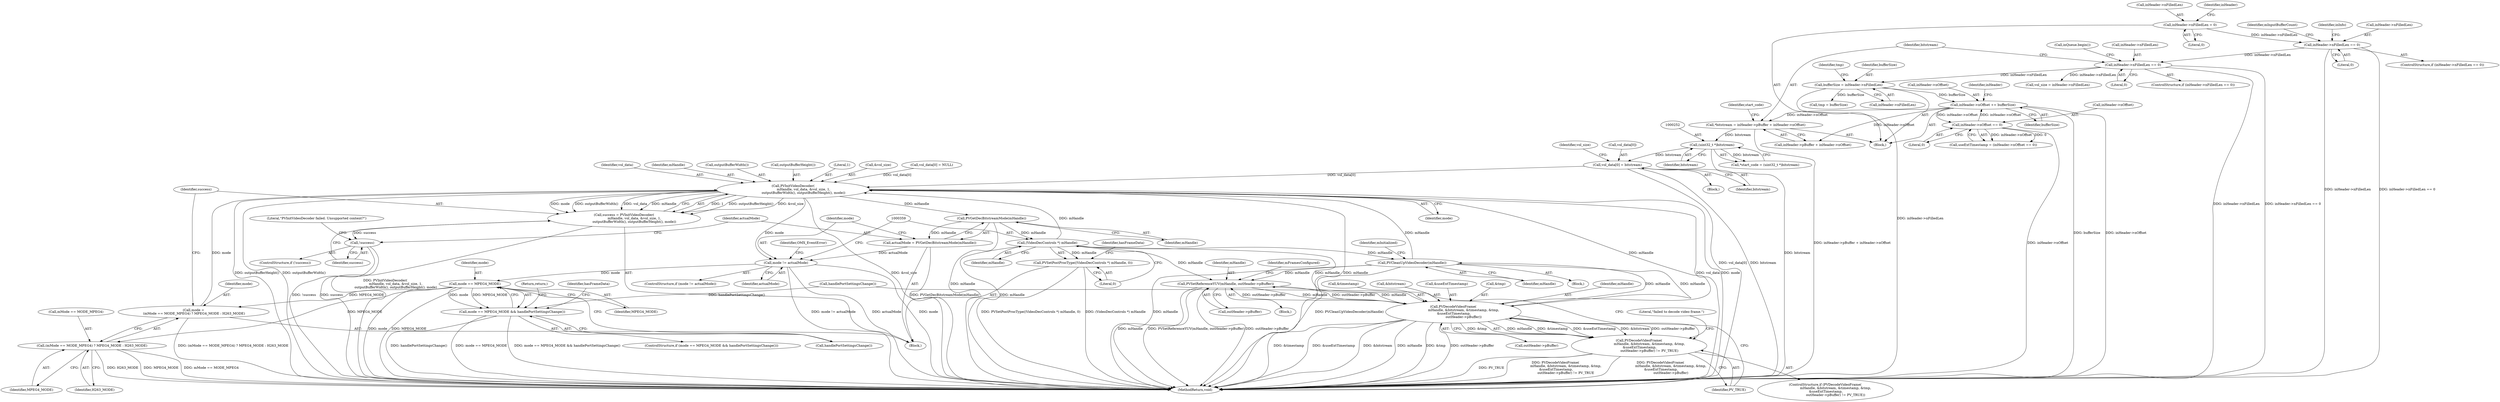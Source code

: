 digraph "0_Android_d4271b792bdad85a80e2b83ab34c4b30b74f53ec@array" {
"1000292" [label="(Call,vol_data[0] = bitstream)"];
"1000251" [label="(Call,(uint32_t *)bitstream)"];
"1000239" [label="(Call,*bitstream = inHeader->pBuffer + inHeader->nOffset)"];
"1000541" [label="(Call,inHeader->nOffset += bufferSize)"];
"1000461" [label="(Call,bufferSize = inHeader->nFilledLen)"];
"1000169" [label="(Call,inHeader->nFilledLen == 0)"];
"1000571" [label="(Call,inHeader->nFilledLen == 0)"];
"1000546" [label="(Call,inHeader->nFilledLen = 0)"];
"1000438" [label="(Call,inHeader->nOffset == 0)"];
"1000314" [label="(Call,PVInitVideoDecoder(\n                    mHandle, vol_data, &vol_size, 1,\n                    outputBufferWidth(), outputBufferHeight(), mode))"];
"1000312" [label="(Call,success = PVInitVideoDecoder(\n                    mHandle, vol_data, &vol_size, 1,\n                    outputBufferWidth(), outputBufferHeight(), mode))"];
"1000324" [label="(Call,!success)"];
"1000341" [label="(Call,PVGetDecBitstreamMode(mHandle))"];
"1000339" [label="(Call,actualMode = PVGetDecBitstreamMode(mHandle))"];
"1000344" [label="(Call,mode != actualMode)"];
"1000400" [label="(Call,mode == MPEG4_MODE)"];
"1000303" [label="(Call,mode =\n (mMode == MODE_MPEG4) ? MPEG4_MODE : H263_MODE)"];
"1000305" [label="(Call,(mMode == MODE_MPEG4) ? MPEG4_MODE : H263_MODE)"];
"1000399" [label="(Call,mode == MPEG4_MODE && handlePortSettingsChange())"];
"1000358" [label="(Call,(VideoDecControls *) mHandle)"];
"1000264" [label="(Call,PVCleanUpVideoDecoder(mHandle))"];
"1000427" [label="(Call,PVSetReferenceYUV(mHandle, outHeader->pBuffer))"];
"1000503" [label="(Call,PVDecodeVideoFrame(\n                    mHandle, &bitstream, &timestamp, &tmp,\n &useExtTimestamp,\n                    outHeader->pBuffer))"];
"1000502" [label="(Call,PVDecodeVideoFrame(\n                    mHandle, &bitstream, &timestamp, &tmp,\n &useExtTimestamp,\n                    outHeader->pBuffer) != PV_TRUE)"];
"1000357" [label="(Call,PVSetPostProcType((VideoDecControls *) mHandle, 0))"];
"1000400" [label="(Call,mode == MPEG4_MODE)"];
"1000241" [label="(Call,inHeader->pBuffer + inHeader->nOffset)"];
"1000438" [label="(Call,inHeader->nOffset == 0)"];
"1000507" [label="(Call,&timestamp)"];
"1000463" [label="(Call,inHeader->nFilledLen)"];
"1000264" [label="(Call,PVCleanUpVideoDecoder(mHandle))"];
"1000399" [label="(Call,mode == MPEG4_MODE && handlePortSettingsChange())"];
"1000503" [label="(Call,PVDecodeVideoFrame(\n                    mHandle, &bitstream, &timestamp, &tmp,\n &useExtTimestamp,\n                    outHeader->pBuffer))"];
"1000357" [label="(Call,PVSetPostProcType((VideoDecControls *) mHandle, 0))"];
"1000250" [label="(Identifier,start_code)"];
"1000129" [label="(Block,)"];
"1000272" [label="(Block,)"];
"1000442" [label="(Literal,0)"];
"1000547" [label="(Call,inHeader->nFilledLen)"];
"1000364" [label="(Identifier,hasFrameData)"];
"1000428" [label="(Identifier,mHandle)"];
"1000548" [label="(Identifier,inHeader)"];
"1000405" [label="(Return,return;)"];
"1000519" [label="(Literal,\"failed to decode video frame.\")"];
"1000298" [label="(Identifier,vol_size)"];
"1000297" [label="(Call,vol_size = inHeader->nFilledLen)"];
"1000312" [label="(Call,success = PVInitVideoDecoder(\n                    mHandle, vol_data, &vol_size, 1,\n                    outputBufferWidth(), outputBufferHeight(), mode))"];
"1000325" [label="(Identifier,success)"];
"1000322" [label="(Identifier,mode)"];
"1000316" [label="(Identifier,vol_data)"];
"1000339" [label="(Call,actualMode = PVGetDecBitstreamMode(mHandle))"];
"1000570" [label="(ControlStructure,if (inHeader->nFilledLen == 0))"];
"1000173" [label="(Literal,0)"];
"1000361" [label="(Literal,0)"];
"1000541" [label="(Call,inHeader->nOffset += bufferSize)"];
"1000265" [label="(Identifier,mHandle)"];
"1000168" [label="(ControlStructure,if (inHeader->nFilledLen == 0))"];
"1000542" [label="(Call,inHeader->nOffset)"];
"1000324" [label="(Call,!success)"];
"1000253" [label="(Identifier,bitstream)"];
"1000513" [label="(Call,outHeader->pBuffer)"];
"1000433" [label="(Identifier,mFramesConfigured)"];
"1000429" [label="(Call,outHeader->pBuffer)"];
"1000439" [label="(Call,inHeader->nOffset)"];
"1000505" [label="(Call,&bitstream)"];
"1000550" [label="(Literal,0)"];
"1000554" [label="(Identifier,inHeader)"];
"1000341" [label="(Call,PVGetDecBitstreamMode(mHandle))"];
"1000345" [label="(Identifier,mode)"];
"1000571" [label="(Call,inHeader->nFilledLen == 0)"];
"1000579" [label="(Identifier,inInfo)"];
"1000323" [label="(ControlStructure,if (!success))"];
"1000306" [label="(Call,mMode == MODE_MPEG4)"];
"1000530" [label="(Call,handlePortSettingsChange())"];
"1000303" [label="(Call,mode =\n (mMode == MODE_MPEG4) ? MPEG4_MODE : H263_MODE)"];
"1000511" [label="(Call,&useExtTimestamp)"];
"1000305" [label="(Call,(mMode == MODE_MPEG4) ? MPEG4_MODE : H263_MODE)"];
"1000427" [label="(Call,PVSetReferenceYUV(mHandle, outHeader->pBuffer))"];
"1000169" [label="(Call,inHeader->nFilledLen == 0)"];
"1000263" [label="(Block,)"];
"1000267" [label="(Identifier,mInitialized)"];
"1000461" [label="(Call,bufferSize = inHeader->nFilledLen)"];
"1000291" [label="(Block,)"];
"1000309" [label="(Identifier,MPEG4_MODE)"];
"1000343" [label="(ControlStructure,if (mode != actualMode))"];
"1000342" [label="(Identifier,mHandle)"];
"1000314" [label="(Call,PVInitVideoDecoder(\n                    mHandle, vol_data, &vol_size, 1,\n                    outputBufferWidth(), outputBufferHeight(), mode))"];
"1000292" [label="(Call,vol_data[0] = bitstream)"];
"1000315" [label="(Identifier,mHandle)"];
"1000240" [label="(Identifier,bitstream)"];
"1000344" [label="(Call,mode != actualMode)"];
"1000468" [label="(Identifier,tmp)"];
"1000176" [label="(Call,inQueue.begin())"];
"1000170" [label="(Call,inHeader->nFilledLen)"];
"1000546" [label="(Call,inHeader->nFilledLen = 0)"];
"1000516" [label="(Identifier,PV_TRUE)"];
"1000346" [label="(Identifier,actualMode)"];
"1000502" [label="(Call,PVDecodeVideoFrame(\n                    mHandle, &bitstream, &timestamp, &tmp,\n &useExtTimestamp,\n                    outHeader->pBuffer) != PV_TRUE)"];
"1000349" [label="(Identifier,OMX_EventError)"];
"1000293" [label="(Call,vol_data[0])"];
"1000545" [label="(Identifier,bufferSize)"];
"1000304" [label="(Identifier,mode)"];
"1000467" [label="(Call,tmp = bufferSize)"];
"1000572" [label="(Call,inHeader->nFilledLen)"];
"1000401" [label="(Identifier,mode)"];
"1000320" [label="(Call,outputBufferWidth())"];
"1000414" [label="(Block,)"];
"1000239" [label="(Call,*bitstream = inHeader->pBuffer + inHeader->nOffset)"];
"1000575" [label="(Literal,0)"];
"1000321" [label="(Call,outputBufferHeight())"];
"1000436" [label="(Call,useExtTimestamp = (inHeader->nOffset == 0))"];
"1000313" [label="(Identifier,success)"];
"1000509" [label="(Call,&tmp)"];
"1000296" [label="(Identifier,bitstream)"];
"1000640" [label="(MethodReturn,void)"];
"1000251" [label="(Call,(uint32_t *)bitstream)"];
"1000408" [label="(Identifier,hasFrameData)"];
"1000402" [label="(Identifier,MPEG4_MODE)"];
"1000501" [label="(ControlStructure,if (PVDecodeVideoFrame(\n                    mHandle, &bitstream, &timestamp, &tmp,\n &useExtTimestamp,\n                    outHeader->pBuffer) != PV_TRUE))"];
"1000328" [label="(Literal,\"PVInitVideoDecoder failed. Unsupported content?\")"];
"1000249" [label="(Call,*start_code = (uint32_t *)bitstream)"];
"1000593" [label="(Identifier,mInputBufferCount)"];
"1000358" [label="(Call,(VideoDecControls *) mHandle)"];
"1000319" [label="(Literal,1)"];
"1000340" [label="(Identifier,actualMode)"];
"1000504" [label="(Identifier,mHandle)"];
"1000398" [label="(ControlStructure,if (mode == MPEG4_MODE && handlePortSettingsChange()))"];
"1000317" [label="(Call,&vol_size)"];
"1000360" [label="(Identifier,mHandle)"];
"1000278" [label="(Call,vol_data[0] = NULL)"];
"1000462" [label="(Identifier,bufferSize)"];
"1000403" [label="(Call,handlePortSettingsChange())"];
"1000310" [label="(Identifier,H263_MODE)"];
"1000292" -> "1000291"  [label="AST: "];
"1000292" -> "1000296"  [label="CFG: "];
"1000293" -> "1000292"  [label="AST: "];
"1000296" -> "1000292"  [label="AST: "];
"1000298" -> "1000292"  [label="CFG: "];
"1000292" -> "1000640"  [label="DDG: vol_data[0]"];
"1000292" -> "1000640"  [label="DDG: bitstream"];
"1000251" -> "1000292"  [label="DDG: bitstream"];
"1000292" -> "1000314"  [label="DDG: vol_data[0]"];
"1000251" -> "1000249"  [label="AST: "];
"1000251" -> "1000253"  [label="CFG: "];
"1000252" -> "1000251"  [label="AST: "];
"1000253" -> "1000251"  [label="AST: "];
"1000249" -> "1000251"  [label="CFG: "];
"1000251" -> "1000640"  [label="DDG: bitstream"];
"1000251" -> "1000249"  [label="DDG: bitstream"];
"1000239" -> "1000251"  [label="DDG: bitstream"];
"1000239" -> "1000129"  [label="AST: "];
"1000239" -> "1000241"  [label="CFG: "];
"1000240" -> "1000239"  [label="AST: "];
"1000241" -> "1000239"  [label="AST: "];
"1000250" -> "1000239"  [label="CFG: "];
"1000239" -> "1000640"  [label="DDG: inHeader->pBuffer + inHeader->nOffset"];
"1000541" -> "1000239"  [label="DDG: inHeader->nOffset"];
"1000541" -> "1000129"  [label="AST: "];
"1000541" -> "1000545"  [label="CFG: "];
"1000542" -> "1000541"  [label="AST: "];
"1000545" -> "1000541"  [label="AST: "];
"1000548" -> "1000541"  [label="CFG: "];
"1000541" -> "1000640"  [label="DDG: inHeader->nOffset"];
"1000541" -> "1000640"  [label="DDG: bufferSize"];
"1000541" -> "1000241"  [label="DDG: inHeader->nOffset"];
"1000541" -> "1000438"  [label="DDG: inHeader->nOffset"];
"1000461" -> "1000541"  [label="DDG: bufferSize"];
"1000438" -> "1000541"  [label="DDG: inHeader->nOffset"];
"1000461" -> "1000129"  [label="AST: "];
"1000461" -> "1000463"  [label="CFG: "];
"1000462" -> "1000461"  [label="AST: "];
"1000463" -> "1000461"  [label="AST: "];
"1000468" -> "1000461"  [label="CFG: "];
"1000461" -> "1000640"  [label="DDG: inHeader->nFilledLen"];
"1000169" -> "1000461"  [label="DDG: inHeader->nFilledLen"];
"1000461" -> "1000467"  [label="DDG: bufferSize"];
"1000169" -> "1000168"  [label="AST: "];
"1000169" -> "1000173"  [label="CFG: "];
"1000170" -> "1000169"  [label="AST: "];
"1000173" -> "1000169"  [label="AST: "];
"1000176" -> "1000169"  [label="CFG: "];
"1000240" -> "1000169"  [label="CFG: "];
"1000169" -> "1000640"  [label="DDG: inHeader->nFilledLen == 0"];
"1000169" -> "1000640"  [label="DDG: inHeader->nFilledLen"];
"1000571" -> "1000169"  [label="DDG: inHeader->nFilledLen"];
"1000169" -> "1000297"  [label="DDG: inHeader->nFilledLen"];
"1000571" -> "1000570"  [label="AST: "];
"1000571" -> "1000575"  [label="CFG: "];
"1000572" -> "1000571"  [label="AST: "];
"1000575" -> "1000571"  [label="AST: "];
"1000579" -> "1000571"  [label="CFG: "];
"1000593" -> "1000571"  [label="CFG: "];
"1000571" -> "1000640"  [label="DDG: inHeader->nFilledLen == 0"];
"1000571" -> "1000640"  [label="DDG: inHeader->nFilledLen"];
"1000546" -> "1000571"  [label="DDG: inHeader->nFilledLen"];
"1000546" -> "1000129"  [label="AST: "];
"1000546" -> "1000550"  [label="CFG: "];
"1000547" -> "1000546"  [label="AST: "];
"1000550" -> "1000546"  [label="AST: "];
"1000554" -> "1000546"  [label="CFG: "];
"1000438" -> "1000436"  [label="AST: "];
"1000438" -> "1000442"  [label="CFG: "];
"1000439" -> "1000438"  [label="AST: "];
"1000442" -> "1000438"  [label="AST: "];
"1000436" -> "1000438"  [label="CFG: "];
"1000438" -> "1000640"  [label="DDG: inHeader->nOffset"];
"1000438" -> "1000436"  [label="DDG: inHeader->nOffset"];
"1000438" -> "1000436"  [label="DDG: 0"];
"1000314" -> "1000312"  [label="AST: "];
"1000314" -> "1000322"  [label="CFG: "];
"1000315" -> "1000314"  [label="AST: "];
"1000316" -> "1000314"  [label="AST: "];
"1000317" -> "1000314"  [label="AST: "];
"1000319" -> "1000314"  [label="AST: "];
"1000320" -> "1000314"  [label="AST: "];
"1000321" -> "1000314"  [label="AST: "];
"1000322" -> "1000314"  [label="AST: "];
"1000312" -> "1000314"  [label="CFG: "];
"1000314" -> "1000640"  [label="DDG: mHandle"];
"1000314" -> "1000640"  [label="DDG: vol_data"];
"1000314" -> "1000640"  [label="DDG: mode"];
"1000314" -> "1000640"  [label="DDG: outputBufferHeight()"];
"1000314" -> "1000640"  [label="DDG: outputBufferWidth()"];
"1000314" -> "1000640"  [label="DDG: &vol_size"];
"1000314" -> "1000312"  [label="DDG: 1"];
"1000314" -> "1000312"  [label="DDG: outputBufferHeight()"];
"1000314" -> "1000312"  [label="DDG: &vol_size"];
"1000314" -> "1000312"  [label="DDG: mode"];
"1000314" -> "1000312"  [label="DDG: outputBufferWidth()"];
"1000314" -> "1000312"  [label="DDG: vol_data"];
"1000314" -> "1000312"  [label="DDG: mHandle"];
"1000264" -> "1000314"  [label="DDG: mHandle"];
"1000358" -> "1000314"  [label="DDG: mHandle"];
"1000503" -> "1000314"  [label="DDG: mHandle"];
"1000278" -> "1000314"  [label="DDG: vol_data[0]"];
"1000303" -> "1000314"  [label="DDG: mode"];
"1000314" -> "1000341"  [label="DDG: mHandle"];
"1000314" -> "1000344"  [label="DDG: mode"];
"1000312" -> "1000272"  [label="AST: "];
"1000313" -> "1000312"  [label="AST: "];
"1000325" -> "1000312"  [label="CFG: "];
"1000312" -> "1000640"  [label="DDG: PVInitVideoDecoder(\n                    mHandle, vol_data, &vol_size, 1,\n                    outputBufferWidth(), outputBufferHeight(), mode)"];
"1000312" -> "1000324"  [label="DDG: success"];
"1000324" -> "1000323"  [label="AST: "];
"1000324" -> "1000325"  [label="CFG: "];
"1000325" -> "1000324"  [label="AST: "];
"1000328" -> "1000324"  [label="CFG: "];
"1000340" -> "1000324"  [label="CFG: "];
"1000324" -> "1000640"  [label="DDG: !success"];
"1000324" -> "1000640"  [label="DDG: success"];
"1000341" -> "1000339"  [label="AST: "];
"1000341" -> "1000342"  [label="CFG: "];
"1000342" -> "1000341"  [label="AST: "];
"1000339" -> "1000341"  [label="CFG: "];
"1000341" -> "1000640"  [label="DDG: mHandle"];
"1000341" -> "1000339"  [label="DDG: mHandle"];
"1000341" -> "1000358"  [label="DDG: mHandle"];
"1000339" -> "1000272"  [label="AST: "];
"1000340" -> "1000339"  [label="AST: "];
"1000345" -> "1000339"  [label="CFG: "];
"1000339" -> "1000640"  [label="DDG: PVGetDecBitstreamMode(mHandle)"];
"1000339" -> "1000344"  [label="DDG: actualMode"];
"1000344" -> "1000343"  [label="AST: "];
"1000344" -> "1000346"  [label="CFG: "];
"1000345" -> "1000344"  [label="AST: "];
"1000346" -> "1000344"  [label="AST: "];
"1000349" -> "1000344"  [label="CFG: "];
"1000359" -> "1000344"  [label="CFG: "];
"1000344" -> "1000640"  [label="DDG: mode != actualMode"];
"1000344" -> "1000640"  [label="DDG: actualMode"];
"1000344" -> "1000640"  [label="DDG: mode"];
"1000344" -> "1000400"  [label="DDG: mode"];
"1000400" -> "1000399"  [label="AST: "];
"1000400" -> "1000402"  [label="CFG: "];
"1000401" -> "1000400"  [label="AST: "];
"1000402" -> "1000400"  [label="AST: "];
"1000403" -> "1000400"  [label="CFG: "];
"1000399" -> "1000400"  [label="CFG: "];
"1000400" -> "1000640"  [label="DDG: mode"];
"1000400" -> "1000640"  [label="DDG: MPEG4_MODE"];
"1000400" -> "1000303"  [label="DDG: MPEG4_MODE"];
"1000400" -> "1000305"  [label="DDG: MPEG4_MODE"];
"1000400" -> "1000399"  [label="DDG: mode"];
"1000400" -> "1000399"  [label="DDG: MPEG4_MODE"];
"1000303" -> "1000272"  [label="AST: "];
"1000303" -> "1000305"  [label="CFG: "];
"1000304" -> "1000303"  [label="AST: "];
"1000305" -> "1000303"  [label="AST: "];
"1000313" -> "1000303"  [label="CFG: "];
"1000303" -> "1000640"  [label="DDG: (mMode == MODE_MPEG4) ? MPEG4_MODE : H263_MODE"];
"1000305" -> "1000309"  [label="CFG: "];
"1000305" -> "1000310"  [label="CFG: "];
"1000306" -> "1000305"  [label="AST: "];
"1000309" -> "1000305"  [label="AST: "];
"1000310" -> "1000305"  [label="AST: "];
"1000305" -> "1000640"  [label="DDG: H263_MODE"];
"1000305" -> "1000640"  [label="DDG: MPEG4_MODE"];
"1000305" -> "1000640"  [label="DDG: mMode == MODE_MPEG4"];
"1000399" -> "1000398"  [label="AST: "];
"1000399" -> "1000403"  [label="CFG: "];
"1000403" -> "1000399"  [label="AST: "];
"1000405" -> "1000399"  [label="CFG: "];
"1000408" -> "1000399"  [label="CFG: "];
"1000399" -> "1000640"  [label="DDG: handlePortSettingsChange()"];
"1000399" -> "1000640"  [label="DDG: mode == MPEG4_MODE"];
"1000399" -> "1000640"  [label="DDG: mode == MPEG4_MODE && handlePortSettingsChange()"];
"1000530" -> "1000399"  [label="DDG: handlePortSettingsChange()"];
"1000358" -> "1000357"  [label="AST: "];
"1000358" -> "1000360"  [label="CFG: "];
"1000359" -> "1000358"  [label="AST: "];
"1000360" -> "1000358"  [label="AST: "];
"1000361" -> "1000358"  [label="CFG: "];
"1000358" -> "1000640"  [label="DDG: mHandle"];
"1000358" -> "1000264"  [label="DDG: mHandle"];
"1000358" -> "1000357"  [label="DDG: mHandle"];
"1000358" -> "1000427"  [label="DDG: mHandle"];
"1000358" -> "1000503"  [label="DDG: mHandle"];
"1000264" -> "1000263"  [label="AST: "];
"1000264" -> "1000265"  [label="CFG: "];
"1000265" -> "1000264"  [label="AST: "];
"1000267" -> "1000264"  [label="CFG: "];
"1000264" -> "1000640"  [label="DDG: mHandle"];
"1000264" -> "1000640"  [label="DDG: PVCleanUpVideoDecoder(mHandle)"];
"1000503" -> "1000264"  [label="DDG: mHandle"];
"1000264" -> "1000427"  [label="DDG: mHandle"];
"1000264" -> "1000503"  [label="DDG: mHandle"];
"1000427" -> "1000414"  [label="AST: "];
"1000427" -> "1000429"  [label="CFG: "];
"1000428" -> "1000427"  [label="AST: "];
"1000429" -> "1000427"  [label="AST: "];
"1000433" -> "1000427"  [label="CFG: "];
"1000427" -> "1000640"  [label="DDG: mHandle"];
"1000427" -> "1000640"  [label="DDG: PVSetReferenceYUV(mHandle, outHeader->pBuffer)"];
"1000427" -> "1000640"  [label="DDG: outHeader->pBuffer"];
"1000503" -> "1000427"  [label="DDG: mHandle"];
"1000503" -> "1000427"  [label="DDG: outHeader->pBuffer"];
"1000427" -> "1000503"  [label="DDG: mHandle"];
"1000427" -> "1000503"  [label="DDG: outHeader->pBuffer"];
"1000503" -> "1000502"  [label="AST: "];
"1000503" -> "1000513"  [label="CFG: "];
"1000504" -> "1000503"  [label="AST: "];
"1000505" -> "1000503"  [label="AST: "];
"1000507" -> "1000503"  [label="AST: "];
"1000509" -> "1000503"  [label="AST: "];
"1000511" -> "1000503"  [label="AST: "];
"1000513" -> "1000503"  [label="AST: "];
"1000516" -> "1000503"  [label="CFG: "];
"1000503" -> "1000640"  [label="DDG: &tmp"];
"1000503" -> "1000640"  [label="DDG: outHeader->pBuffer"];
"1000503" -> "1000640"  [label="DDG: &timestamp"];
"1000503" -> "1000640"  [label="DDG: &useExtTimestamp"];
"1000503" -> "1000640"  [label="DDG: &bitstream"];
"1000503" -> "1000640"  [label="DDG: mHandle"];
"1000503" -> "1000502"  [label="DDG: mHandle"];
"1000503" -> "1000502"  [label="DDG: &timestamp"];
"1000503" -> "1000502"  [label="DDG: &useExtTimestamp"];
"1000503" -> "1000502"  [label="DDG: &bitstream"];
"1000503" -> "1000502"  [label="DDG: outHeader->pBuffer"];
"1000503" -> "1000502"  [label="DDG: &tmp"];
"1000502" -> "1000501"  [label="AST: "];
"1000502" -> "1000516"  [label="CFG: "];
"1000516" -> "1000502"  [label="AST: "];
"1000519" -> "1000502"  [label="CFG: "];
"1000530" -> "1000502"  [label="CFG: "];
"1000502" -> "1000640"  [label="DDG: PVDecodeVideoFrame(\n                    mHandle, &bitstream, &timestamp, &tmp,\n &useExtTimestamp,\n                    outHeader->pBuffer)"];
"1000502" -> "1000640"  [label="DDG: PV_TRUE"];
"1000502" -> "1000640"  [label="DDG: PVDecodeVideoFrame(\n                    mHandle, &bitstream, &timestamp, &tmp,\n &useExtTimestamp,\n                    outHeader->pBuffer) != PV_TRUE"];
"1000357" -> "1000272"  [label="AST: "];
"1000357" -> "1000361"  [label="CFG: "];
"1000361" -> "1000357"  [label="AST: "];
"1000364" -> "1000357"  [label="CFG: "];
"1000357" -> "1000640"  [label="DDG: PVSetPostProcType((VideoDecControls *) mHandle, 0)"];
"1000357" -> "1000640"  [label="DDG: (VideoDecControls *) mHandle"];
}

